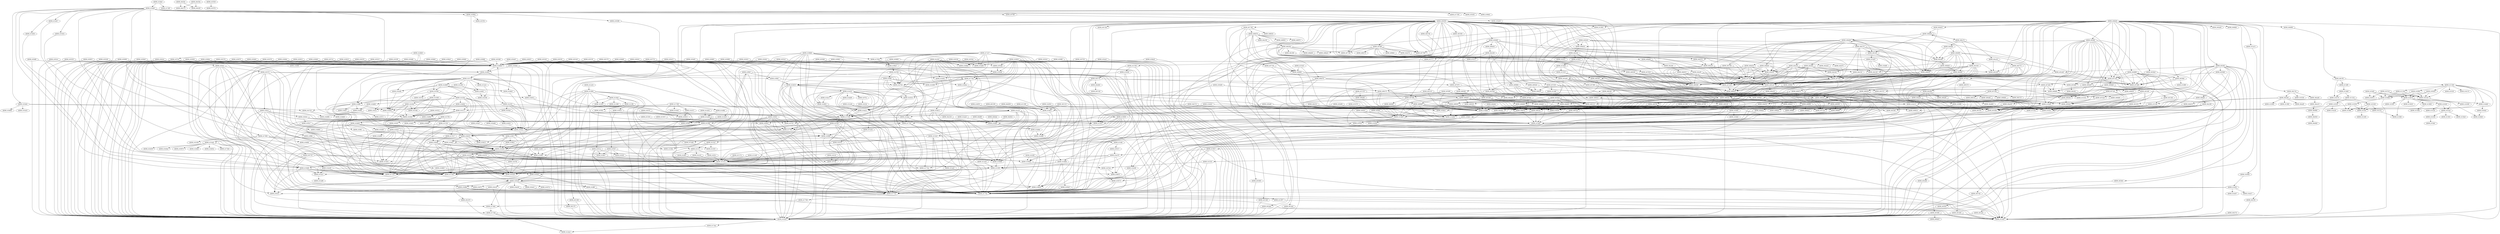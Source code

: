 DiGraph CallGraph{
ADDR_420090->ADDR_414c04
ADDR_420090->ADDR_41b869
ADDR_40ac60->ADDR_40b810
ADDR_4093e0->ADDR_401000
ADDR_4093e0->ADDR_401070
ADDR_4093e0->ADDR_409a50
ADDR_41c62f->ADDR_417939
ADDR_402a40->ADDR_414c04
ADDR_402a40->ADDR_407100
ADDR_4200e0->ADDR_414c04
ADDR_4200e0->ADDR_41b869
ADDR_41779f->ADDR_416e55
ADDR_40c350->ADDR_40e140
ADDR_40c350->ADDR_403b20
ADDR_40c350->ADDR_408410
ADDR_40c350->ADDR_408280
ADDR_40c350->ADDR_407430
ADDR_40c350->ADDR_4081a0
ADDR_40c350->ADDR_414c04
ADDR_40c350->ADDR_414bf9
ADDR_40c350->ADDR_4075b0
ADDR_40c350->ADDR_407440
ADDR_407f30->ADDR_414bf9
ADDR_407f30->ADDR_414e20
ADDR_415995->ADDR_414bf9
ADDR_41fc00->ADDR_41f7a0
ADDR_41e18f->ADDR_41b401
ADDR_41e18f->ADDR_41df42
ADDR_40e6c8->ADDR_414d66
ADDR_40e6c8->ADDR_415eba
ADDR_402940->ADDR_4071b0
ADDR_402940->ADDR_407d00
ADDR_402940->ADDR_4158f9
ADDR_417a27->ADDR_4188a7
ADDR_417a27->ADDR_41d901
ADDR_417a27->ADDR_41da31
ADDR_417a27->ADDR_415225
ADDR_417a27->ADDR_414c04
ADDR_417a27->ADDR_418650
ADDR_417a27->ADDR_41773a
ADDR_417a27->ADDR_41da80
ADDR_417a27->ADDR_4179c0
ADDR_417a27->ADDR_419496
ADDR_417a27->ADDR_41778c
ADDR_417a27->ADDR_417939
ADDR_417a27->ADDR_41d8eb
ADDR_420e3a->ADDR_414c04
ADDR_420e3a->ADDR_41b869
ADDR_410350->ADDR_415f10
ADDR_410350->ADDR_4129f0
ADDR_410350->ADDR_412f20
ADDR_41e111->ADDR_41b3b5
ADDR_41e111->ADDR_417265
ADDR_41e111->ADDR_417220
ADDR_41e111->ADDR_41b80e
ADDR_417017->ADDR_416ee8
ADDR_415353->ADDR_4177d5
ADDR_415353->ADDR_41778c
ADDR_415353->ADDR_41773a
ADDR_41f11a->ADDR_414c04
ADDR_41f11a->ADDR_41dee7
ADDR_41f11a->ADDR_41529f
ADDR_41f11a->ADDR_41fc00
ADDR_420478->ADDR_414c04
ADDR_420478->ADDR_41b869
ADDR_416da1->ADDR_41c02f
ADDR_416da1->ADDR_41b382
ADDR_416da1->ADDR_417265
ADDR_416da1->ADDR_417220
ADDR_416da1->ADDR_41b2a9
ADDR_41d73e->ADDR_41778c
ADDR_41d73e->ADDR_41773a
ADDR_40a2e0->ADDR_401000
ADDR_40a2e0->ADDR_414cc2
ADDR_40a2e0->ADDR_409b60
ADDR_40a2e0->ADDR_4154c2
ADDR_420652->ADDR_414c04
ADDR_420652->ADDR_41b869
ADDR_4078f0->ADDR_40a070
ADDR_4078f0->ADDR_408570
ADDR_4078f0->ADDR_408410
ADDR_4078f0->ADDR_407790
ADDR_4078f0->ADDR_408280
ADDR_4078f0->ADDR_407430
ADDR_4078f0->ADDR_409fe0
ADDR_4078f0->ADDR_4077b0
ADDR_4078f0->ADDR_408bc0
ADDR_4078f0->ADDR_4075b0
ADDR_417085->ADDR_41b208
ADDR_417085->ADDR_416d64
ADDR_417085->ADDR_415aed
ADDR_417085->ADDR_416da1
ADDR_417085->ADDR_4194db
ADDR_403a00->ADDR_407380
ADDR_403a00->ADDR_414c04
ADDR_403a00->ADDR_4025b0
ADDR_403a00->ADDR_407430
ADDR_403a00->ADDR_40bad0
ADDR_403a00->ADDR_414bf9
ADDR_41c6ab->ADDR_41c3fb
ADDR_41c6ab->ADDR_415e40
ADDR_41c6ab->ADDR_414c04
ADDR_41c6ab->ADDR_41c397
ADDR_41c6ab->ADDR_41c62f
ADDR_41c6ab->ADDR_41c368
ADDR_40db40->ADDR_40e060
ADDR_40db40->ADDR_40b650
ADDR_4206da->ADDR_414c04
ADDR_4206da->ADDR_41b869
ADDR_40b970->ADDR_40bad0
ADDR_40b970->ADDR_409550
ADDR_40b970->ADDR_4011a0
ADDR_40b970->ADDR_415eba
ADDR_420278->ADDR_414c04
ADDR_420278->ADDR_41b869
ADDR_40e659->ADDR_414dc2
ADDR_41f470->ADDR_420022
ADDR_414cc2->ADDR_414c66
ADDR_42117a->ADDR_415225
ADDR_420070->ADDR_414c04
ADDR_420070->ADDR_41b869
ADDR_40eb10->ADDR_415f10
ADDR_4204b0->ADDR_414c04
ADDR_4204b0->ADDR_41b869
ADDR_402f20->ADDR_414c04
ADDR_420378->ADDR_414c04
ADDR_420378->ADDR_41b869
ADDR_41694a->ADDR_419496
ADDR_41694a->ADDR_4167f4
ADDR_407fa0->ADDR_40e67b
ADDR_407fa0->ADDR_409630
ADDR_41babb->ADDR_416ece
ADDR_41fe2e->ADDR_4177b2
ADDR_41fe2e->ADDR_41f5a7
ADDR_41fe2e->ADDR_41f62d
ADDR_41b2c0->ADDR_417220
ADDR_41b2c0->ADDR_4163a0
ADDR_41b2c0->ADDR_41b382
ADDR_41b2c0->ADDR_415225
ADDR_41b2c0->ADDR_419496
ADDR_41b2c0->ADDR_41654f
ADDR_41b2c0->ADDR_41b2a9
ADDR_41b2c0->ADDR_415ac3
ADDR_41b2c0->ADDR_41778c
ADDR_41b2c0->ADDR_417265
ADDR_40bb00->ADDR_40d370
ADDR_415636->ADDR_4177d5
ADDR_415636->ADDR_41778c
ADDR_415636->ADDR_41773a
ADDR_40e65e->ADDR_414df4
ADDR_41770d->ADDR_4176e8
ADDR_41ca2e->ADDR_41c894
ADDR_410220->ADDR_414560
ADDR_410220->ADDR_415f10
ADDR_421070->ADDR_414bf9
ADDR_41e0cc->ADDR_416ece
ADDR_415a15->ADDR_41b0e8
ADDR_41d640->ADDR_415225
ADDR_41d640->ADDR_41f7cb
ADDR_41d640->ADDR_41f9f1
ADDR_40e2e0->ADDR_407440
ADDR_40a610->ADDR_414bf9
ADDR_40a610->ADDR_40e67b
ADDR_414d48->ADDR_415225
ADDR_41f4d5->ADDR_41f5a4
ADDR_41f4d5->ADDR_41f585
ADDR_41d4ea->ADDR_419496
ADDR_41b382->ADDR_415d65
ADDR_41b382->ADDR_41b2c0
ADDR_40aea0->ADDR_407440
ADDR_403b90->ADDR_4010d0
ADDR_403b90->ADDR_4025b0
ADDR_403b90->ADDR_409960
ADDR_403b90->ADDR_4093e0
ADDR_403b90->ADDR_407d00
ADDR_403b90->ADDR_409e50
ADDR_403b90->ADDR_414c04
ADDR_403b90->ADDR_40bad0
ADDR_403b90->ADDR_414bf9
ADDR_415a3b->ADDR_415a2b
ADDR_415a3b->ADDR_414bf9
ADDR_41bf8d->ADDR_41778c
ADDR_41bf8d->ADDR_41773a
ADDR_40d370->ADDR_40da20
ADDR_41b0e8->ADDR_41af26
ADDR_401280->ADDR_414c04
ADDR_415d47->ADDR_415bdb
ADDR_421184->ADDR_40e44e
ADDR_41bcc4->ADDR_414c04
ADDR_41bcc4->ADDR_416ce1
ADDR_409c80->ADDR_4159a0
ADDR_409c80->ADDR_4094a0
ADDR_41d58f->ADDR_4194db
ADDR_4159a0->ADDR_415e40
ADDR_4159a0->ADDR_41773a
ADDR_4159a0->ADDR_41778c
ADDR_4159a0->ADDR_415f10
ADDR_408af0->ADDR_401020
ADDR_408af0->ADDR_40a190
ADDR_41a245->ADDR_41d73e
ADDR_41a245->ADDR_41da80
ADDR_41a245->ADDR_4195db
ADDR_41a245->ADDR_41da31
ADDR_41a245->ADDR_415225
ADDR_41a245->ADDR_414c04
ADDR_41a245->ADDR_418650
ADDR_41a245->ADDR_41773a
ADDR_41a245->ADDR_41dc6a
ADDR_41a245->ADDR_419496
ADDR_41a245->ADDR_41778c
ADDR_41a245->ADDR_417939
ADDR_41a245->ADDR_4195a8
ADDR_41a245->ADDR_41d8eb
ADDR_4185ef->ADDR_41778c
ADDR_4185ef->ADDR_41773a
ADDR_41b3ee->ADDR_41b3b5
ADDR_41b3ee->ADDR_416ece
ADDR_420ed0->ADDR_401000
ADDR_420ed0->ADDR_41561f
ADDR_41f01c->ADDR_415225
ADDR_41b720->ADDR_41b690
ADDR_41b720->ADDR_41b6d0
ADDR_420e60->ADDR_408c70
ADDR_420e60->ADDR_41561f
ADDR_40e374->ADDR_415e40
ADDR_41fd55->ADDR_417220
ADDR_41fd55->ADDR_41773a
ADDR_41fd55->ADDR_41778c
ADDR_41fd55->ADDR_41f62d
ADDR_41fd55->ADDR_41779f
ADDR_41fd55->ADDR_417265
ADDR_41fd55->ADDR_41f696
ADDR_41fd55->ADDR_41f735
ADDR_409e30->ADDR_40a2e0
ADDR_410160->ADDR_414120
ADDR_410160->ADDR_4129f0
ADDR_410160->ADDR_412f20
ADDR_420bc8->ADDR_414c04
ADDR_420bc8->ADDR_41b869
ADDR_407100->ADDR_407d00
ADDR_407100->ADDR_4010d0
ADDR_407100->ADDR_4094b0
ADDR_407100->ADDR_409ab0
ADDR_41db15->ADDR_415e40
ADDR_41db15->ADDR_41778c
ADDR_41db15->ADDR_41773a
ADDR_41db15->ADDR_417939
ADDR_403cf0->ADDR_408110
ADDR_403cf0->ADDR_402aa0
ADDR_403cf0->ADDR_415225
ADDR_403cf0->ADDR_414c04
ADDR_403cf0->ADDR_402f20
ADDR_403cf0->ADDR_4029d0
ADDR_403cf0->ADDR_407d00
ADDR_403cf0->ADDR_402fe0
ADDR_403cf0->ADDR_402a40
ADDR_403cf0->ADDR_4027e0
ADDR_403cf0->ADDR_408030
ADDR_403cf0->ADDR_414bf9
ADDR_403cf0->ADDR_408af0
ADDR_403cf0->ADDR_415f10
ADDR_41f9fa->ADDR_41d73e
ADDR_41f9fa->ADDR_41d4ea
ADDR_41f9fa->ADDR_41d589
ADDR_41f9fa->ADDR_41cc2f
ADDR_41f9fa->ADDR_41d533
ADDR_41f9fa->ADDR_41778c
ADDR_41f9fa->ADDR_41d416
ADDR_401e60->ADDR_415e40
ADDR_401e60->ADDR_414c04
ADDR_4163a0->ADDR_41bf72
ADDR_4163a0->ADDR_41637a
ADDR_4163a0->ADDR_41bcc4
ADDR_4163a0->ADDR_41be30
ADDR_4163a0->ADDR_414c04
ADDR_4163a0->ADDR_418650
ADDR_4163a0->ADDR_41bff0
ADDR_4163a0->ADDR_4176e8
ADDR_4163a0->ADDR_41bea5
ADDR_4163a0->ADDR_41bf8d
ADDR_409960->ADDR_401000
ADDR_409960->ADDR_414c13
ADDR_409960->ADDR_409a50
ADDR_409960->ADDR_4159a0
ADDR_4204f8->ADDR_414c04
ADDR_4204f8->ADDR_41b869
ADDR_40a220->ADDR_414df4
ADDR_415b44->ADDR_41b720
ADDR_415b44->ADDR_41561f
ADDR_415b44->ADDR_41b66d
ADDR_415b44->ADDR_415b20
ADDR_414a82->ADDR_4070f0
ADDR_414a82->ADDR_415d65
ADDR_414a82->ADDR_417220
ADDR_414a82->ADDR_417200
ADDR_414a82->ADDR_416c95
ADDR_414a82->ADDR_416a50
ADDR_414a82->ADDR_41694a
ADDR_414a82->ADDR_414a59
ADDR_414a82->ADDR_416718
ADDR_414a82->ADDR_415d1b
ADDR_414a82->ADDR_416588
ADDR_414a82->ADDR_415b44
ADDR_414a82->ADDR_4166d2
ADDR_414a82->ADDR_415d31
ADDR_414a82->ADDR_415d56
ADDR_414a82->ADDR_417085
ADDR_414a82->ADDR_417265
ADDR_414a82->ADDR_415d47
ADDR_414a82->ADDR_4169f8
ADDR_41f42e->ADDR_41f347
ADDR_41f42e->ADDR_417939
ADDR_4103c0->ADDR_414a58
ADDR_4103c0->ADDR_415e40
ADDR_40bbb0->ADDR_414bf9
ADDR_40bbb0->ADDR_414e20
ADDR_40bbb0->ADDR_4011a0
ADDR_415a7c->ADDR_414c66
ADDR_41f9f1->ADDR_41f917
ADDR_41ca50->ADDR_414c04
ADDR_41ca50->ADDR_41f5a4
ADDR_41ca50->ADDR_41f585
ADDR_41ca50->ADDR_41ca50
ADDR_409c30->ADDR_414d66
ADDR_409c30->ADDR_415d83
ADDR_409c30->ADDR_415eba
ADDR_41b8d2->ADDR_416ece
ADDR_41b869->ADDR_41eb02
ADDR_410460->ADDR_415e40
ADDR_410460->ADDR_410350
ADDR_410460->ADDR_415f10
ADDR_41c2ef->ADDR_415d65
ADDR_41c2ef->ADDR_417220
ADDR_41c2ef->ADDR_41c2a2
ADDR_41c2ef->ADDR_41b382
ADDR_41c2ef->ADDR_41b2a9
ADDR_41c2ef->ADDR_416ece
ADDR_41c2ef->ADDR_417265
ADDR_41cb59->ADDR_41f585
ADDR_4205a1->ADDR_414c04
ADDR_4205a1->ADDR_41b869
ADDR_420320->ADDR_414c04
ADDR_420320->ADDR_41b869
ADDR_41f347->ADDR_415e40
ADDR_41f347->ADDR_414c04
ADDR_41f347->ADDR_41dee7
ADDR_41f347->ADDR_41529f
ADDR_41f347->ADDR_41fc00
ADDR_420249->ADDR_414c04
ADDR_420249->ADDR_41b869
ADDR_40b200->ADDR_408590
ADDR_40b200->ADDR_40b560
ADDR_40b200->ADDR_407790
ADDR_40b200->ADDR_40b470
ADDR_40b200->ADDR_407850
ADDR_40b200->ADDR_415eba
ADDR_40b200->ADDR_4077b0
ADDR_40b200->ADDR_40c180
ADDR_40b200->ADDR_408bc0
ADDR_40b200->ADDR_40bb00
ADDR_41eae5->ADDR_414df4
ADDR_41b102->ADDR_415225
ADDR_41b102->ADDR_41b382
ADDR_41b102->ADDR_417265
ADDR_41b102->ADDR_417220
ADDR_41b102->ADDR_41b2a9
ADDR_407290->ADDR_408110
ADDR_407290->ADDR_40e67b
ADDR_407290->ADDR_40b940
ADDR_407290->ADDR_414d66
ADDR_407290->ADDR_415d83
ADDR_407290->ADDR_415eba
ADDR_415d83->ADDR_414df4
ADDR_415d83->ADDR_41529f
ADDR_415d83->ADDR_41887f
ADDR_415d83->ADDR_41561f
ADDR_415d83->ADDR_414cde
ADDR_415d83->ADDR_415eba
ADDR_4077d0->ADDR_414bf9
ADDR_4077d0->ADDR_408860
ADDR_4077d0->ADDR_408470
ADDR_4077d0->ADDR_408620
ADDR_4077d0->ADDR_407730
ADDR_407440->ADDR_409fb0
ADDR_407440->ADDR_408350
ADDR_407440->ADDR_408300
ADDR_407440->ADDR_408280
ADDR_407440->ADDR_40b970
ADDR_407440->ADDR_414bf9
ADDR_420938->ADDR_414c04
ADDR_420938->ADDR_41b869
ADDR_401000->ADDR_415eba
ADDR_414c13->ADDR_41778c
ADDR_414c13->ADDR_41773a
ADDR_414c13->ADDR_414e20
ADDR_4034f0->ADDR_408110
ADDR_4034f0->ADDR_414c04
ADDR_4034f0->ADDR_408030
ADDR_4034f0->ADDR_414bf9
ADDR_4034f0->ADDR_40a8c0
ADDR_4034f0->ADDR_407290
ADDR_415ae4->ADDR_41b2a9
ADDR_41b815->ADDR_420022
ADDR_415d1b->ADDR_415bdb
ADDR_420b9a->ADDR_414c04
ADDR_420b9a->ADDR_41b869
ADDR_420814->ADDR_414c04
ADDR_420814->ADDR_41b869
ADDR_4195a8->ADDR_4177d5
ADDR_41ae79->ADDR_415225
ADDR_41ae79->ADDR_41887f
ADDR_41ae79->ADDR_41778c
ADDR_41ae79->ADDR_41774a
ADDR_41ae79->ADDR_41529f
ADDR_41d70f->ADDR_41b2a9
ADDR_41da31->ADDR_417939
ADDR_407bc0->ADDR_401000
ADDR_407bc0->ADDR_40b030
ADDR_407bc0->ADDR_407d00
ADDR_407bc0->ADDR_409370
ADDR_407bc0->ADDR_408c00
ADDR_407bc0->ADDR_40a360
ADDR_411e20->ADDR_41529f
ADDR_4188d6->ADDR_4188a7
ADDR_4188d6->ADDR_41d901
ADDR_4188d6->ADDR_41da31
ADDR_4188d6->ADDR_415225
ADDR_4188d6->ADDR_414c04
ADDR_4188d6->ADDR_418650
ADDR_4188d6->ADDR_41773a
ADDR_4188d6->ADDR_41da80
ADDR_4188d6->ADDR_4179c0
ADDR_4188d6->ADDR_419496
ADDR_4188d6->ADDR_41778c
ADDR_4188d6->ADDR_417939
ADDR_4188d6->ADDR_41d8eb
ADDR_415bdb->ADDR_417220
ADDR_415bdb->ADDR_41b382
ADDR_415bdb->ADDR_41b2a9
ADDR_415bdb->ADDR_415ac3
ADDR_415bdb->ADDR_416ce1
ADDR_415bdb->ADDR_417265
ADDR_41d901->ADDR_41778c
ADDR_41d901->ADDR_417939
ADDR_41d901->ADDR_41da31
ADDR_4200b0->ADDR_414c04
ADDR_4200b0->ADDR_41b869
ADDR_40a8c0->ADDR_409c30
ADDR_40a8c0->ADDR_414bf9
ADDR_40a8c0->ADDR_40e67b
ADDR_40a8c0->ADDR_40c260
ADDR_40a8c0->ADDR_414e20
ADDR_404b40->ADDR_403a00
ADDR_404b40->ADDR_408280
ADDR_404b40->ADDR_4028a0
ADDR_404b40->ADDR_407100
ADDR_404b40->ADDR_40abc0
ADDR_404b40->ADDR_403cf0
ADDR_404b40->ADDR_4077b0
ADDR_404b40->ADDR_408c00
ADDR_404b40->ADDR_407cb0
ADDR_404b40->ADDR_40e750
ADDR_404b40->ADDR_4075b0
ADDR_404b40->ADDR_402c80
ADDR_404b40->ADDR_40e890
ADDR_404b40->ADDR_415a15
ADDR_404b40->ADDR_402e80
ADDR_404b40->ADDR_415f10
ADDR_404b40->ADDR_403f40
ADDR_404b40->ADDR_415995
ADDR_404b40->ADDR_408030
ADDR_404b40->ADDR_402940
ADDR_404b40->ADDR_403b20
ADDR_404b40->ADDR_408110
ADDR_404b40->ADDR_407790
ADDR_404b40->ADDR_407bc0
ADDR_404b40->ADDR_4080c0
ADDR_404b40->ADDR_414bf9
ADDR_404b40->ADDR_4047f0
ADDR_404b40->ADDR_40b560
ADDR_404b40->ADDR_414c04
ADDR_404b40->ADDR_407430
ADDR_404b40->ADDR_415e40
ADDR_404b40->ADDR_407d00
ADDR_404b40->ADDR_404ab0
ADDR_404b40->ADDR_404880
ADDR_404b40->ADDR_40e8b0
ADDR_409d00->ADDR_4094a0
ADDR_407430->ADDR_408410
ADDR_41fc16->ADDR_41f7a0
ADDR_408140->ADDR_4097a0
ADDR_408140->ADDR_40e67b
ADDR_404880->ADDR_408110
ADDR_404880->ADDR_415e40
ADDR_404880->ADDR_414c04
ADDR_404880->ADDR_407100
ADDR_404880->ADDR_407d00
ADDR_404880->ADDR_407de0
ADDR_404880->ADDR_414bf9
ADDR_404880->ADDR_415f10
ADDR_404880->ADDR_40a8c0
ADDR_40b030->ADDR_414d66
ADDR_40b030->ADDR_415d83
ADDR_40b030->ADDR_408c00
ADDR_40b030->ADDR_414bf9
ADDR_40b030->ADDR_4011a0
ADDR_40b030->ADDR_415eba
ADDR_4207c4->ADDR_414c04
ADDR_4207c4->ADDR_41b869
ADDR_4141e0->ADDR_4130a0
ADDR_4141e0->ADDR_414180
ADDR_4141e0->ADDR_412fc0
ADDR_416ee8->ADDR_417220
ADDR_416ee8->ADDR_415225
ADDR_416ee8->ADDR_41c0be
ADDR_416ee8->ADDR_41b382
ADDR_416ee8->ADDR_41b2a9
ADDR_416ee8->ADDR_417265
ADDR_416ee8->ADDR_41c157
ADDR_41dc6a->ADDR_41db15
ADDR_408350->ADDR_414bf9
ADDR_415a2b->ADDR_41b102
ADDR_420910->ADDR_414c04
ADDR_420910->ADDR_41b869
ADDR_41773a->ADDR_41770d
ADDR_4202c5->ADDR_414c04
ADDR_4202c5->ADDR_41b869
ADDR_408c00->ADDR_4159a0
ADDR_408c00->ADDR_4094a0
ADDR_40ea10->ADDR_40e980
ADDR_4014e0->ADDR_414c04
ADDR_4169f8->ADDR_419496
ADDR_4169f8->ADDR_415f10
ADDR_41cb8b->ADDR_41ca50
ADDR_402e80->ADDR_414c04
ADDR_40c1e0->ADDR_414d66
ADDR_40c1e0->ADDR_415eba
ADDR_40c1e0->ADDR_415e03
ADDR_41d6a1->ADDR_41b382
ADDR_4209d0->ADDR_414c04
ADDR_4209d0->ADDR_41b869
ADDR_420968->ADDR_414c04
ADDR_420968->ADDR_41b869
ADDR_408c70->ADDR_415f10
ADDR_408c70->ADDR_40e67b
ADDR_408c70->ADDR_409550
ADDR_408c70->ADDR_409630
ADDR_40a100->ADDR_40b200
ADDR_408030->ADDR_414d66
ADDR_408030->ADDR_40e67b
ADDR_408030->ADDR_415d83
ADDR_408030->ADDR_415eba
ADDR_41d416->ADDR_417220
ADDR_41d416->ADDR_41773a
ADDR_41d416->ADDR_41778c
ADDR_41d416->ADDR_41779f
ADDR_41d416->ADDR_41f735
ADDR_41d416->ADDR_417265
ADDR_41d416->ADDR_41f696
ADDR_41d416->ADDR_41cd19
ADDR_414df4->ADDR_414d8d
ADDR_414120->ADDR_412f40
ADDR_407ea0->ADDR_4159a0
ADDR_407ea0->ADDR_4094a0
ADDR_4021c0->ADDR_415e40
ADDR_4021c0->ADDR_4080c0
ADDR_4021c0->ADDR_414bf9
ADDR_40d490->ADDR_403b20
ADDR_40d490->ADDR_40b650
ADDR_40d490->ADDR_408280
ADDR_40d490->ADDR_40e060
ADDR_40d490->ADDR_407430
ADDR_40d490->ADDR_4081a0
ADDR_40d490->ADDR_414bf9
ADDR_40d490->ADDR_4075b0
ADDR_40d490->ADDR_40cad0
ADDR_41778c->ADDR_416e55
ADDR_41f301->ADDR_41f11a
ADDR_41f301->ADDR_417939
ADDR_41c2a2->ADDR_41c0be
ADDR_41c2a2->ADDR_41c02f
ADDR_41c2a2->ADDR_41c157
ADDR_4071b0->ADDR_401000
ADDR_4071b0->ADDR_408c00
ADDR_4071b0->ADDR_4159a0
ADDR_4071b0->ADDR_4094a0
ADDR_41f917->ADDR_417220
ADDR_41f917->ADDR_41f8cf
ADDR_41f917->ADDR_41b382
ADDR_41f917->ADDR_41d6a1
ADDR_41f917->ADDR_41b2a9
ADDR_41f917->ADDR_417265
ADDR_41f917->ADDR_41d70f
ADDR_40bad0->ADDR_414bf9
ADDR_409210->ADDR_401000
ADDR_4028a0->ADDR_414c04
ADDR_4028a0->ADDR_407d00
ADDR_4028a0->ADDR_407100
ADDR_40c8d0->ADDR_40d490
ADDR_40c8d0->ADDR_40b650
ADDR_40c8d0->ADDR_40cad0
ADDR_40e736->ADDR_415d83
ADDR_40cad0->ADDR_40db40
ADDR_40cad0->ADDR_40b650
ADDR_4205d8->ADDR_414c04
ADDR_4205d8->ADDR_41b869
ADDR_40a9e0->ADDR_402140
ADDR_420ad2->ADDR_414c04
ADDR_420ad2->ADDR_41b869
ADDR_4016f0->ADDR_415e40
ADDR_4016f0->ADDR_409dc0
ADDR_4016f0->ADDR_414c04
ADDR_411bb0->ADDR_410270
ADDR_411bb0->ADDR_411310
ADDR_414d08->ADDR_418650
ADDR_414d08->ADDR_4185ef
ADDR_414d08->ADDR_41529f
ADDR_41b252->ADDR_415225
ADDR_41e205->ADDR_41b3ee
ADDR_41e205->ADDR_414c04
ADDR_41e205->ADDR_41bbc0
ADDR_41e205->ADDR_41b401
ADDR_41e205->ADDR_41b869
ADDR_41e205->ADDR_416ece
ADDR_41e205->ADDR_415eba
ADDR_410af0->ADDR_410460
ADDR_410af0->ADDR_414670
ADDR_410af0->ADDR_410220
ADDR_410af0->ADDR_414870
ADDR_420625->ADDR_414c04
ADDR_420625->ADDR_41b869
ADDR_40b470->ADDR_4086d0
ADDR_40b470->ADDR_414d66
ADDR_40b470->ADDR_4081a0
ADDR_40b470->ADDR_415d83
ADDR_40b470->ADDR_4011a0
ADDR_40b470->ADDR_415eba
ADDR_4111b0->ADDR_410460
ADDR_4111b0->ADDR_414670
ADDR_4111b0->ADDR_410220
ADDR_402b50->ADDR_409e30
ADDR_402b50->ADDR_408110
ADDR_402b50->ADDR_407100
ADDR_402b50->ADDR_407d00
ADDR_402b50->ADDR_408140
ADDR_402b50->ADDR_407de0
ADDR_402b50->ADDR_414bf9
ADDR_408f90->ADDR_414bf9
ADDR_408f90->ADDR_409850
ADDR_408f90->ADDR_4098a0
ADDR_408f90->ADDR_4098f0
ADDR_408f90->ADDR_40e6c8
ADDR_408f90->ADDR_409910
ADDR_4201d5->ADDR_414c04
ADDR_4201d5->ADDR_41b869
ADDR_415d56->ADDR_415bdb
ADDR_415794->ADDR_417017
ADDR_415794->ADDR_416e55
ADDR_40a070->ADDR_40af70
ADDR_40e6f8->ADDR_414df4
ADDR_40e980->ADDR_40e950
ADDR_402110->ADDR_414dc2
ADDR_402110->ADDR_414bf9
ADDR_420fa0->ADDR_414d66
ADDR_420fa0->ADDR_41561f
ADDR_420fa0->ADDR_415d83
ADDR_420fa0->ADDR_415eba
ADDR_421199->ADDR_414dc2
ADDR_4179c0->ADDR_4188a7
ADDR_41eb02->ADDR_416ece
ADDR_41eb02->ADDR_41e770
ADDR_41eb02->ADDR_41dff0
ADDR_41df1b->ADDR_414dc2
ADDR_41df1b->ADDR_414bf9
ADDR_408410->ADDR_414bf9
ADDR_420528->ADDR_414c04
ADDR_420528->ADDR_41b869
ADDR_4201a9->ADDR_414c04
ADDR_4201a9->ADDR_41b869
ADDR_412f20->ADDR_412c60
ADDR_40e552->ADDR_414bf9
ADDR_420130->ADDR_414c04
ADDR_420130->ADDR_41b869
ADDR_40acf0->ADDR_408280
ADDR_40acf0->ADDR_407430
ADDR_40acf0->ADDR_4081a0
ADDR_40acf0->ADDR_414bf9
ADDR_40acf0->ADDR_4075b0
ADDR_40acf0->ADDR_407440
ADDR_420b68->ADDR_414c04
ADDR_420b68->ADDR_41b869
ADDR_420e15->ADDR_414c04
ADDR_420e15->ADDR_41b869
ADDR_402aa0->ADDR_415e40
ADDR_402aa0->ADDR_414c04
ADDR_408a90->ADDR_401000
ADDR_41f8cf->ADDR_41d73e
ADDR_41f8cf->ADDR_41fd55
ADDR_41f8cf->ADDR_41f867
ADDR_41f8cf->ADDR_41f917
ADDR_41efb3->ADDR_415225
ADDR_40b6e0->ADDR_40c1e0
ADDR_40b6e0->ADDR_40c350
ADDR_40b6e0->ADDR_40bc70
ADDR_40b6e0->ADDR_40b6e0
ADDR_40b6e0->ADDR_40bd40
ADDR_40ca20->ADDR_40d770
ADDR_40ca20->ADDR_40e1d0
ADDR_4201f8->ADDR_414c04
ADDR_4201f8->ADDR_41b869
ADDR_408300->ADDR_408ef0
ADDR_408300->ADDR_40e67b
ADDR_4029d0->ADDR_414c04
ADDR_4029d0->ADDR_407100
ADDR_411310->ADDR_410160
ADDR_411310->ADDR_4103c0
ADDR_41df10->ADDR_414dc2
ADDR_402fe0->ADDR_414c04
ADDR_4081a0->ADDR_408ef0
ADDR_4081a0->ADDR_408410
ADDR_4081a0->ADDR_40e67b
ADDR_4081a0->ADDR_40ba20
ADDR_4081a0->ADDR_415eba
ADDR_401d70->ADDR_414c04
ADDR_40c180->ADDR_40da20
ADDR_409d30->ADDR_401000
ADDR_408390->ADDR_408de0
ADDR_408390->ADDR_40e67b
ADDR_414670->ADDR_4141e0
ADDR_414670->ADDR_413b50
ADDR_414670->ADDR_413900
ADDR_414670->ADDR_412f40
ADDR_414670->ADDR_4144b0
ADDR_414670->ADDR_413f30
ADDR_414670->ADDR_414040
ADDR_414670->ADDR_4143e0
ADDR_419496->ADDR_41529f
ADDR_40b810->ADDR_408280
ADDR_40b810->ADDR_414bf9
ADDR_40b810->ADDR_407430
ADDR_40b810->ADDR_4075b0
ADDR_40b810->ADDR_4081a0
ADDR_41cb26->ADDR_41ca50
ADDR_409e90->ADDR_40ac60
ADDR_409e90->ADDR_40acf0
ADDR_41561f->ADDR_4155e3
ADDR_420ddb->ADDR_414c04
ADDR_420ddb->ADDR_41b869
ADDR_40b180->ADDR_414bf9
ADDR_40b180->ADDR_414e20
ADDR_401c70->ADDR_414c04
ADDR_409550->ADDR_40e6c8
ADDR_409550->ADDR_409bc0
ADDR_409550->ADDR_415f10
ADDR_409550->ADDR_40e67b
ADDR_409550->ADDR_409630
ADDR_402290->ADDR_408d40
ADDR_402290->ADDR_408110
ADDR_402290->ADDR_415e40
ADDR_402290->ADDR_40e67b
ADDR_402290->ADDR_414bf9
ADDR_402290->ADDR_415f10
ADDR_402290->ADDR_40a8c0
ADDR_415adb->ADDR_41b382
ADDR_4208e8->ADDR_414c04
ADDR_4208e8->ADDR_41b869
ADDR_41b89f->ADDR_414c04
ADDR_41b89f->ADDR_41eb02
ADDR_409630->ADDR_409c30
ADDR_409630->ADDR_414d66
ADDR_409630->ADDR_415d83
ADDR_409630->ADDR_414bf9
ADDR_409630->ADDR_415f10
ADDR_409630->ADDR_415eba
ADDR_40e67b->ADDR_414d66
ADDR_40e67b->ADDR_415eba
ADDR_42102f->ADDR_41561f
ADDR_40bd40->ADDR_403b20
ADDR_40bd40->ADDR_40b650
ADDR_40bd40->ADDR_40dbe0
ADDR_40bd40->ADDR_40d170
ADDR_40bd40->ADDR_40c1e0
ADDR_40bd40->ADDR_40cb60
ADDR_40bd40->ADDR_40de20
ADDR_40bd40->ADDR_405700
ADDR_40bd40->ADDR_40da20
ADDR_40bd40->ADDR_4081a0
ADDR_40bd40->ADDR_40ce50
ADDR_40bd40->ADDR_40bd40
ADDR_40bd40->ADDR_40cad0
ADDR_414c66->ADDR_41778c
ADDR_414c66->ADDR_41773a
ADDR_41e24e->ADDR_41e111
ADDR_41e24e->ADDR_417220
ADDR_41e24e->ADDR_41bae7
ADDR_41e24e->ADDR_41bb0e
ADDR_41e24e->ADDR_41bb60
ADDR_41e24e->ADDR_41babb
ADDR_41e24e->ADDR_41dff0
ADDR_41e24e->ADDR_41e0cc
ADDR_41e24e->ADDR_416ece
ADDR_41e24e->ADDR_417265
ADDR_407730->ADDR_408860
ADDR_407730->ADDR_414bf9
ADDR_414180->ADDR_413fa0
ADDR_41c58b->ADDR_415d65
ADDR_41c58b->ADDR_417220
ADDR_41c58b->ADDR_415225
ADDR_41c58b->ADDR_41b382
ADDR_41c58b->ADDR_41b2a9
ADDR_41c58b->ADDR_416ece
ADDR_41c58b->ADDR_417265
ADDR_40e1d0->ADDR_407440
ADDR_415859->ADDR_4177b2
ADDR_415859->ADDR_4194db
ADDR_415859->ADDR_415225
ADDR_415859->ADDR_41773a
ADDR_415859->ADDR_416d13
ADDR_415859->ADDR_41778c
ADDR_415859->ADDR_416ece
ADDR_415859->ADDR_416da1
ADDR_4206a5->ADDR_414c04
ADDR_4206a5->ADDR_41b869
ADDR_415225->ADDR_41778c
ADDR_415225->ADDR_41774a
ADDR_4070f0->ADDR_405830
ADDR_420170->ADDR_414c04
ADDR_420170->ADDR_41b869
ADDR_415927->ADDR_415e40
ADDR_415927->ADDR_41ae79
ADDR_415927->ADDR_41778c
ADDR_415927->ADDR_419575
ADDR_408280->ADDR_414bf9
ADDR_408280->ADDR_40b180
ADDR_405830->ADDR_409e30
ADDR_405830->ADDR_403a00
ADDR_405830->ADDR_408410
ADDR_405830->ADDR_415d83
ADDR_405830->ADDR_408280
ADDR_405830->ADDR_4077b0
ADDR_405830->ADDR_407100
ADDR_405830->ADDR_409e90
ADDR_405830->ADDR_401600
ADDR_405830->ADDR_401e60
ADDR_405830->ADDR_401280
ADDR_405830->ADDR_4014e0
ADDR_405830->ADDR_40b180
ADDR_405830->ADDR_4075b0
ADDR_405830->ADDR_407440
ADDR_405830->ADDR_408110
ADDR_405830->ADDR_409550
ADDR_405830->ADDR_415e40
ADDR_405830->ADDR_40e736
ADDR_405830->ADDR_4077d0
ADDR_405830->ADDR_4016f0
ADDR_405830->ADDR_415859
ADDR_405830->ADDR_402290
ADDR_405830->ADDR_401c70
ADDR_405830->ADDR_415995
ADDR_405830->ADDR_408030
ADDR_405830->ADDR_403770
ADDR_405830->ADDR_415f10
ADDR_405830->ADDR_407670
ADDR_405830->ADDR_403b20
ADDR_405830->ADDR_4057b0
ADDR_405830->ADDR_407790
ADDR_405830->ADDR_4013d0
ADDR_405830->ADDR_408c70
ADDR_405830->ADDR_407850
ADDR_405830->ADDR_40e67b
ADDR_405830->ADDR_407d20
ADDR_405830->ADDR_402de0
ADDR_405830->ADDR_402a40
ADDR_405830->ADDR_408860
ADDR_405830->ADDR_414bf9
ADDR_405830->ADDR_401d70
ADDR_405830->ADDR_402500
ADDR_405830->ADDR_408de0
ADDR_405830->ADDR_414c04
ADDR_405830->ADDR_407430
ADDR_405830->ADDR_40bad0
ADDR_405830->ADDR_407d00
ADDR_405830->ADDR_403b90
ADDR_405830->ADDR_4078f0
ADDR_405830->ADDR_4011a0
ADDR_405830->ADDR_407290
ADDR_4075b0->ADDR_407430
ADDR_4075b0->ADDR_408410
ADDR_4075b0->ADDR_4081a0
ADDR_415d65->ADDR_415d31
ADDR_415d65->ADDR_41654f
ADDR_415d65->ADDR_4163a0
ADDR_420b3e->ADDR_414c04
ADDR_420b3e->ADDR_41b869
ADDR_41f867->ADDR_41d73e
ADDR_41f867->ADDR_41d416
ADDR_42077d->ADDR_414c04
ADDR_42077d->ADDR_41b869
ADDR_41e669->ADDR_41e5fb
ADDR_41e669->ADDR_41ba48
ADDR_41e669->ADDR_41b8d2
ADDR_41e669->ADDR_416ece
ADDR_41e669->ADDR_416ce1
ADDR_41e669->ADDR_41b401
ADDR_40e950->ADDR_40e8d0
ADDR_4097a0->ADDR_414d66
ADDR_4097a0->ADDR_415d83
ADDR_4097a0->ADDR_415eba
ADDR_420a81->ADDR_414c04
ADDR_420a81->ADDR_41b869
ADDR_419575->ADDR_41778c
ADDR_419575->ADDR_41773a
ADDR_4177b2->ADDR_41778c
ADDR_4177b2->ADDR_41774a
ADDR_4177b2->ADDR_41779f
ADDR_409bc0->ADDR_40e6c8
ADDR_409bc0->ADDR_414e20
ADDR_4011b0->ADDR_401000
ADDR_4011b0->ADDR_4151ad
ADDR_40b560->ADDR_4086d0
ADDR_40b560->ADDR_414d66
ADDR_40b560->ADDR_4081a0
ADDR_40b560->ADDR_415d83
ADDR_40b560->ADDR_4011a0
ADDR_40b560->ADDR_415eba
ADDR_413900->ADDR_413380
ADDR_402de0->ADDR_414c04
ADDR_4047f0->ADDR_415e40
ADDR_40ead0->ADDR_40ea10
ADDR_420685->ADDR_414c04
ADDR_420685->ADDR_41b869
ADDR_40e6ab->ADDR_414df4
ADDR_408de0->ADDR_40bbb0
ADDR_408de0->ADDR_408350
ADDR_408de0->ADDR_408ef0
ADDR_408de0->ADDR_40e67b
ADDR_408de0->ADDR_414bf9
ADDR_408de0->ADDR_415eba
ADDR_414a59->ADDR_41654f
ADDR_414a59->ADDR_4163a0
ADDR_414a59->ADDR_415ac3
ADDR_40cb60->ADDR_403b20
ADDR_40cb60->ADDR_408280
ADDR_40cb60->ADDR_407430
ADDR_40cb60->ADDR_40e250
ADDR_40cb60->ADDR_40e1d0
ADDR_40cb60->ADDR_4081a0
ADDR_40cb60->ADDR_414bf9
ADDR_40cb60->ADDR_4075b0
ADDR_40cb60->ADDR_407440
ADDR_41b9a9->ADDR_414c04
ADDR_41b9a9->ADDR_41b8d2
ADDR_41b9a9->ADDR_41b815
ADDR_41b9a9->ADDR_41eb02
ADDR_410630->ADDR_410460
ADDR_410630->ADDR_414670
ADDR_410630->ADDR_410220
ADDR_41f62d->ADDR_41778c
ADDR_41f62d->ADDR_41773a
ADDR_41f62d->ADDR_41779f
ADDR_41ec3c->ADDR_415225
ADDR_420998->ADDR_414c04
ADDR_420998->ADDR_41b869
ADDR_41d764->ADDR_41d73e
ADDR_41d764->ADDR_414c04
ADDR_41d764->ADDR_41f9fa
ADDR_41d764->ADDR_41dc6a
ADDR_41d764->ADDR_4177d5
ADDR_4157f4->ADDR_416ee8
ADDR_4157f4->ADDR_416d47
ADDR_4157f4->ADDR_416d13
ADDR_4157f4->ADDR_416d0d
ADDR_4157f4->ADDR_416cf3
ADDR_4157f4->ADDR_4157b3
ADDR_40e140->ADDR_407440
ADDR_409b60->ADDR_407ea0
ADDR_409b60->ADDR_409d90
ADDR_415aed->ADDR_4175b0
ADDR_415aed->ADDR_41b439
ADDR_415aed->ADDR_41b44a
ADDR_415aed->ADDR_418870
ADDR_415aed->ADDR_416ce1
ADDR_415aed->ADDR_41b64f
ADDR_415aed->ADDR_41b65e
ADDR_41f490->ADDR_41f4d4
ADDR_41f490->ADDR_414c04
ADDR_41f490->ADDR_41f4d5
ADDR_401600->ADDR_414c04
ADDR_409d90->ADDR_4094a0
ADDR_40d770->ADDR_408280
ADDR_40d770->ADDR_40e1d0
ADDR_40d770->ADDR_4081a0
ADDR_40d770->ADDR_414bf9
ADDR_40d770->ADDR_4075b0
ADDR_40d770->ADDR_407440
ADDR_411340->ADDR_4129f0
ADDR_411340->ADDR_410630
ADDR_411340->ADDR_415e40
ADDR_411340->ADDR_412f20
ADDR_411340->ADDR_410f00
ADDR_411340->ADDR_4111b0
ADDR_411340->ADDR_4101f0
ADDR_411340->ADDR_410220
ADDR_411340->ADDR_4144b0
ADDR_411340->ADDR_414570
ADDR_40e5fe->ADDR_40e574
ADDR_40e5fe->ADDR_40e50f
ADDR_408ef0->ADDR_414d66
ADDR_408ef0->ADDR_415d83
ADDR_408ef0->ADDR_415eba
ADDR_40d170->ADDR_40e140
ADDR_40d170->ADDR_40b650
ADDR_40d170->ADDR_40c1e0
ADDR_40d170->ADDR_40e250
ADDR_40d170->ADDR_40e1d0
ADDR_40d170->ADDR_40d370
ADDR_40d170->ADDR_40e2e0
ADDR_40d170->ADDR_40cad0
ADDR_41b401->ADDR_41b3b5
ADDR_41b401->ADDR_417220
ADDR_41bea5->ADDR_41778c
ADDR_41bea5->ADDR_41773a
ADDR_40a4c0->ADDR_401000
ADDR_40a4c0->ADDR_40a610
ADDR_40a4c0->ADDR_414bf9
ADDR_40a4c0->ADDR_40a860
ADDR_4210c0->ADDR_408860
ADDR_4210c0->ADDR_414bf9
ADDR_403b20->ADDR_408280
ADDR_403b20->ADDR_407430
ADDR_403b20->ADDR_408410
ADDR_403b20->ADDR_4075b0
ADDR_41c3fb->ADDR_415e40
ADDR_41c3fb->ADDR_414c04
ADDR_41c3fb->ADDR_41f301
ADDR_41c3fb->ADDR_41f42e
ADDR_42042c->ADDR_414c04
ADDR_42042c->ADDR_41b869
ADDR_415a5c->ADDR_41b180
ADDR_414d8d->ADDR_414d08
ADDR_414d8d->ADDR_414d48
ADDR_421057->ADDR_41561f
ADDR_41dee7->ADDR_415225
ADDR_41d660->ADDR_41b382
ADDR_4089b0->ADDR_408f90
ADDR_4089b0->ADDR_4097f0
ADDR_408860->ADDR_408280
ADDR_408860->ADDR_414bf9
ADDR_408860->ADDR_4075b0
ADDR_41cb72->ADDR_420022
ADDR_414bf9->ADDR_415225
ADDR_40e7f0->ADDR_410270
ADDR_40e7f0->ADDR_411340
ADDR_40e7f0->ADDR_411df0
ADDR_409fb0->ADDR_409550
ADDR_40ec00->ADDR_4129f0
ADDR_40ec00->ADDR_40eb10
ADDR_40ec00->ADDR_412f20
ADDR_40ec00->ADDR_40eaf0
ADDR_40ec00->ADDR_412600
ADDR_40ec00->ADDR_411f60
ADDR_40ec00->ADDR_415f10
ADDR_40ba20->ADDR_40bad0
ADDR_40ba20->ADDR_409550
ADDR_40ba20->ADDR_4011a0
ADDR_40ba20->ADDR_415eba
ADDR_419527->ADDR_41ae79
ADDR_420e90->ADDR_401000
ADDR_420e90->ADDR_41561f
ADDR_416588->ADDR_416e55
ADDR_4175bf->ADDR_415e40
ADDR_4175bf->ADDR_414c04
ADDR_4175bf->ADDR_41cba2
ADDR_402c80->ADDR_401000
ADDR_402c80->ADDR_407ea0
ADDR_402c80->ADDR_415333
ADDR_402c80->ADDR_415d83
ADDR_402c80->ADDR_414bf9
ADDR_402c80->ADDR_415f10
ADDR_402100->ADDR_414dc2
ADDR_416a50->ADDR_4194db
ADDR_415e03->ADDR_414c04
ADDR_415e03->ADDR_41bbf6
ADDR_415e03->ADDR_41bbc0
ADDR_415e03->ADDR_415d83
ADDR_415e03->ADDR_41b869
ADDR_40da20->ADDR_403b20
ADDR_40da20->ADDR_408410
ADDR_40da20->ADDR_408280
ADDR_40da20->ADDR_407430
ADDR_40da20->ADDR_4081a0
ADDR_40da20->ADDR_414c04
ADDR_40da20->ADDR_4075b0
ADDR_40da20->ADDR_407440
ADDR_415ac3->ADDR_415a98
ADDR_415449->ADDR_415353
ADDR_415449->ADDR_41778c
ADDR_415449->ADDR_41773a
ADDR_41e569->ADDR_417220
ADDR_41e569->ADDR_41e3ea
ADDR_41e569->ADDR_41e166
ADDR_41e569->ADDR_41b3b5
ADDR_41e569->ADDR_417265
ADDR_41e569->ADDR_41b80e
ADDR_420c8c->ADDR_414c04
ADDR_420c8c->ADDR_41b869
ADDR_4080c0->ADDR_408d40
ADDR_4080c0->ADDR_40e67b
ADDR_41da17->ADDR_41d901
ADDR_4174aa->ADDR_41cba2
ADDR_4094b0->ADDR_401000
ADDR_4094b0->ADDR_401070
ADDR_4094b0->ADDR_409b60
ADDR_4094b0->ADDR_4011b0
ADDR_41ff8e->ADDR_415225
ADDR_4144b0->ADDR_4140a0
ADDR_411df0->ADDR_411bb0
ADDR_41f5a7->ADDR_41778c
ADDR_41f5a7->ADDR_41779f
ADDR_408a80->ADDR_414bf9
ADDR_41f696->ADDR_41b382
ADDR_41f696->ADDR_417265
ADDR_41f696->ADDR_417220
ADDR_41f696->ADDR_41b2a9
ADDR_415d31->ADDR_415bdb
ADDR_40e250->ADDR_407440
ADDR_41d6d3->ADDR_41b2a9
ADDR_41fc74->ADDR_41d73e
ADDR_41fc74->ADDR_415225
ADDR_41fc74->ADDR_41773a
ADDR_41fc74->ADDR_41feca
ADDR_41fc74->ADDR_41778c
ADDR_41fc74->ADDR_41f867
ADDR_41fc74->ADDR_41ff8e
ADDR_4187ee->ADDR_41887f
ADDR_4187ee->ADDR_41778c
ADDR_4097f0->ADDR_414bf9
ADDR_4097f0->ADDR_4097f0
ADDR_416e55->ADDR_415225
ADDR_416e55->ADDR_416d13
ADDR_416e55->ADDR_416da1
ADDR_416e55->ADDR_4194db
ADDR_40bc70->ADDR_40c350
ADDR_40bc70->ADDR_40ca20
ADDR_40bc70->ADDR_40c8d0
ADDR_41fce1->ADDR_417220
ADDR_41fce1->ADDR_41fc74
ADDR_41fce1->ADDR_41773a
ADDR_41fce1->ADDR_41d6d3
ADDR_41fce1->ADDR_41778c
ADDR_41fce1->ADDR_41d660
ADDR_41fce1->ADDR_417265
ADDR_41cbaa->ADDR_4177b2
ADDR_41cbaa->ADDR_41778c
ADDR_41cbaa->ADDR_41f62d
ADDR_41df07->ADDR_415d65
ADDR_4202a5->ADDR_414c04
ADDR_4202a5->ADDR_41b869
ADDR_403f40->ADDR_401000
ADDR_403f40->ADDR_402940
ADDR_403f40->ADDR_408110
ADDR_403f40->ADDR_415e40
ADDR_403f40->ADDR_409b60
ADDR_403f40->ADDR_4151ad
ADDR_403f40->ADDR_4010d0
ADDR_403f40->ADDR_40aa50
ADDR_403f40->ADDR_409e30
ADDR_403f40->ADDR_407d00
ADDR_403f40->ADDR_414c04
ADDR_403f40->ADDR_408030
ADDR_403f40->ADDR_414bf9
ADDR_403f40->ADDR_415f10
ADDR_403f40->ADDR_409ab0
ADDR_41d533->ADDR_41778c
ADDR_41d533->ADDR_41773a
ADDR_4154fc->ADDR_419575
ADDR_4154fc->ADDR_419527
ADDR_41cd19->ADDR_4177b2
ADDR_41cd19->ADDR_414c04
ADDR_41cd19->ADDR_41da17
ADDR_41cd19->ADDR_41773a
ADDR_41cd19->ADDR_41cbaa
ADDR_41cd19->ADDR_41f7a0
ADDR_41cd19->ADDR_41d533
ADDR_41cd19->ADDR_41778c
ADDR_41cd19->ADDR_41779f
ADDR_41cd19->ADDR_416ece
ADDR_41cd19->ADDR_41f75c
ADDR_41cd19->ADDR_41da69
ADDR_41bae7->ADDR_416ece
ADDR_40ce50->ADDR_40e140
ADDR_40ce50->ADDR_403b20
ADDR_40ce50->ADDR_408280
ADDR_40ce50->ADDR_407430
ADDR_40ce50->ADDR_40e2e0
ADDR_40ce50->ADDR_4081a0
ADDR_40ce50->ADDR_414bf9
ADDR_40ce50->ADDR_4075b0
ADDR_40ce50->ADDR_407440
ADDR_40a240->ADDR_401000
ADDR_40a240->ADDR_409a50
ADDR_40a240->ADDR_415777
ADDR_40a240->ADDR_415a7c
ADDR_40af70->ADDR_407440
ADDR_407380->ADDR_408390
ADDR_407380->ADDR_407f30
ADDR_407380->ADDR_4011a0
ADDR_41ebf0->ADDR_41f57c
ADDR_41b4ac->ADDR_417220
ADDR_41b4ac->ADDR_415d31
ADDR_41b4ac->ADDR_41773a
ADDR_41b4ac->ADDR_41b382
ADDR_41b4ac->ADDR_41778c
ADDR_41b4ac->ADDR_41b2a9
ADDR_41b4ac->ADDR_416ce1
ADDR_41b4ac->ADDR_417265
ADDR_41b4ac->ADDR_41b468
ADDR_41b4ac->ADDR_416e55
ADDR_41f559->ADDR_41f57b
ADDR_420f10->ADDR_414d66
ADDR_420f10->ADDR_41561f
ADDR_420f10->ADDR_415d83
ADDR_420f10->ADDR_415eba
ADDR_4203b6->ADDR_414c04
ADDR_4203b6->ADDR_41b869
ADDR_402500->ADDR_4021c0
ADDR_40abc0->ADDR_40b6e0
ADDR_40abc0->ADDR_40b650
ADDR_4140a0->ADDR_414040
ADDR_407d20->ADDR_401000
ADDR_407d20->ADDR_409a50
ADDR_407d20->ADDR_4159a0
ADDR_407d20->ADDR_4154df
ADDR_409ab0->ADDR_401000
ADDR_409ab0->ADDR_409d30
ADDR_409ab0->ADDR_4159a0
ADDR_409ab0->ADDR_409b60
ADDR_409ab0->ADDR_414c13
ADDR_41cc2f->ADDR_417220
ADDR_41cc2f->ADDR_41773a
ADDR_41cc2f->ADDR_41cbaa
ADDR_41cc2f->ADDR_41778c
ADDR_41cc2f->ADDR_41779f
ADDR_41cc2f->ADDR_417265
ADDR_41cc2f->ADDR_41f696
ADDR_41cc2f->ADDR_41f735
ADDR_4086d0->ADDR_40e67b
ADDR_4086d0->ADDR_414d66
ADDR_4086d0->ADDR_415d83
ADDR_4086d0->ADDR_414bf9
ADDR_4086d0->ADDR_414e20
ADDR_4086d0->ADDR_415eba
ADDR_4151ad->ADDR_415181
ADDR_4151ad->ADDR_41773a
ADDR_4151ad->ADDR_41778c
ADDR_4151ad->ADDR_415f10
ADDR_41c397->ADDR_415e40
ADDR_4208b2->ADDR_414c04
ADDR_4208b2->ADDR_41b869
ADDR_41f75c->ADDR_41fc3e
ADDR_41632a->ADDR_41b3b5
ADDR_41deb4->ADDR_415d31
ADDR_41deb4->ADDR_41b4ac
ADDR_41deb4->ADDR_4175bf
ADDR_41deb4->ADDR_41b49f
ADDR_401020->ADDR_401000
ADDR_40e890->ADDR_40e7f0
ADDR_4177d5->ADDR_41d73e
ADDR_4177d5->ADDR_41d4ea
ADDR_4177d5->ADDR_41d589
ADDR_4177d5->ADDR_41cc2f
ADDR_4177d5->ADDR_41d533
ADDR_4177d5->ADDR_41778c
ADDR_4177d5->ADDR_41d416
ADDR_40e715->ADDR_414dc2
ADDR_40e715->ADDR_414bf9
ADDR_4010d0->ADDR_40e3b1
ADDR_409fe0->ADDR_40aea0
ADDR_41be30->ADDR_41778c
ADDR_41be30->ADDR_41773a
ADDR_407de0->ADDR_401000
ADDR_407de0->ADDR_415333
ADDR_407de0->ADDR_4159a0
ADDR_407de0->ADDR_409b60
ADDR_41c894->ADDR_417220
ADDR_41c894->ADDR_41b382
ADDR_41c894->ADDR_415225
ADDR_41c894->ADDR_41c58b
ADDR_41c894->ADDR_41c62f
ADDR_41c894->ADDR_41c6ab
ADDR_41c894->ADDR_419496
ADDR_41c894->ADDR_41778c
ADDR_41c894->ADDR_41b2a9
ADDR_41c894->ADDR_416ece
ADDR_41c894->ADDR_417265
ADDR_41dfa1->ADDR_41b3b5
ADDR_41dfa1->ADDR_416ece
ADDR_41654f->ADDR_41bff0
ADDR_41654f->ADDR_4163a0
ADDR_40b650->ADDR_408280
ADDR_40b650->ADDR_414bf9
ADDR_40b650->ADDR_408410
ADDR_40b650->ADDR_4075b0
ADDR_408110->ADDR_414bf9
ADDR_411e40->ADDR_415225
ADDR_414bef->ADDR_414a82
ADDR_414bef->ADDR_41740f
ADDR_420600->ADDR_414c04
ADDR_420600->ADDR_41b869
ADDR_41bff0->ADDR_41778c
ADDR_41bff0->ADDR_41773a
ADDR_40aa50->ADDR_409c30
ADDR_40aa50->ADDR_40e67b
ADDR_40aa50->ADDR_414bf9
ADDR_40aa50->ADDR_40c330
ADDR_40aa50->ADDR_414e20
ADDR_40aa50->ADDR_40c260
ADDR_40aa50->ADDR_415eba
ADDR_416718->ADDR_415225
ADDR_416718->ADDR_41bf72
ADDR_416718->ADDR_4176e8
ADDR_416718->ADDR_41bf8d
ADDR_416718->ADDR_4194db
ADDR_408590->ADDR_408280
ADDR_408590->ADDR_408410
ADDR_408590->ADDR_4075b0
ADDR_41e770->ADDR_41e5fb
ADDR_41e770->ADDR_41df42
ADDR_41e770->ADDR_41dff0
ADDR_41e770->ADDR_41e669
ADDR_41e770->ADDR_415a5c
ADDR_41e770->ADDR_41e111
ADDR_41e770->ADDR_41b815
ADDR_41e770->ADDR_41e18f
ADDR_41e770->ADDR_414d66
ADDR_41e770->ADDR_41b401
ADDR_41e770->ADDR_41ba48
ADDR_41e770->ADDR_41b3b5
ADDR_41e770->ADDR_416ece
ADDR_41e770->ADDR_41fc2c
ADDR_41e770->ADDR_41e205
ADDR_41e770->ADDR_415eba
ADDR_4195db->ADDR_4195a8
ADDR_40a190->ADDR_401000
ADDR_40a190->ADDR_415225
ADDR_40a190->ADDR_41525f
ADDR_40a190->ADDR_415927
ADDR_420558->ADDR_414c04
ADDR_420558->ADDR_41b869
ADDR_41dff0->ADDR_41dfa1
ADDR_41dff0->ADDR_417220
ADDR_41dff0->ADDR_41ebf0
ADDR_41dff0->ADDR_41b401
ADDR_41dff0->ADDR_416ece
ADDR_41dff0->ADDR_417265
ADDR_4157b3->ADDR_415d31
ADDR_4157b3->ADDR_417220
ADDR_4157b3->ADDR_415794
ADDR_4157b3->ADDR_416ece
ADDR_41c157->ADDR_415225
ADDR_41c157->ADDR_41ec3c
ADDR_41c157->ADDR_41efb3
ADDR_41c157->ADDR_41f01c
ADDR_41e5fb->ADDR_41b7dc
ADDR_41e5fb->ADDR_41e24e
ADDR_41e5fb->ADDR_41e569
ADDR_41e5fb->ADDR_41dff0
ADDR_41e5fb->ADDR_41b815
ADDR_408470->ADDR_415d83
ADDR_408470->ADDR_407790
ADDR_408470->ADDR_414d66
ADDR_408470->ADDR_408f50
ADDR_408470->ADDR_40a100
ADDR_408470->ADDR_408860
ADDR_408470->ADDR_414bf9
ADDR_408470->ADDR_408f70
ADDR_408470->ADDR_415eba
ADDR_4030a0->ADDR_408d40
ADDR_4030a0->ADDR_408110
ADDR_4030a0->ADDR_415e40
ADDR_4030a0->ADDR_414c04
ADDR_4030a0->ADDR_40e67b
ADDR_4030a0->ADDR_414bf9
ADDR_4030a0->ADDR_40a8c0
ADDR_41df42->ADDR_41b180
ADDR_42034a->ADDR_414c04
ADDR_42034a->ADDR_41b869
ADDR_4202e5->ADDR_414c04
ADDR_4202e5->ADDR_41b869
ADDR_408d40->ADDR_40e67b
ADDR_408d40->ADDR_414d66
ADDR_408d40->ADDR_415d83
ADDR_408d40->ADDR_414bf9
ADDR_408d40->ADDR_414e20
ADDR_408d40->ADDR_415eba
ADDR_41da69->ADDR_41da31
ADDR_417280->ADDR_41b720
ADDR_417280->ADDR_41e111
ADDR_417280->ADDR_41cb8b
ADDR_417280->ADDR_414c04
ADDR_417280->ADDR_41cb72
ADDR_417280->ADDR_41cb59
ADDR_417280->ADDR_41cb42
ADDR_4094a0->ADDR_401000
ADDR_4188a7->ADDR_41d764
ADDR_4209f8->ADDR_414c04
ADDR_4209f8->ADDR_41b869
ADDR_41bb0e->ADDR_416ece
ADDR_41bb0e->ADDR_41b401
ADDR_41525f->ADDR_41778c
ADDR_41525f->ADDR_4187ee
ADDR_41f7cb->ADDR_417220
ADDR_41f7cb->ADDR_415225
ADDR_41f7cb->ADDR_41fce1
ADDR_41f7cb->ADDR_41b382
ADDR_41f7cb->ADDR_41b2a9
ADDR_41f7cb->ADDR_417265
ADDR_4027e0->ADDR_414c04
ADDR_403770->ADDR_407670
ADDR_403770->ADDR_414c04
ADDR_403770->ADDR_40a9e0
ADDR_403770->ADDR_408c70
ADDR_403770->ADDR_40bad0
ADDR_403770->ADDR_414bf9
ADDR_407670->ADDR_408390
ADDR_407670->ADDR_409550
ADDR_4013d0->ADDR_414c04
ADDR_409a50->ADDR_409c80
ADDR_409a50->ADDR_409d00
ADDR_407850->ADDR_408280
ADDR_407850->ADDR_407430
ADDR_407850->ADDR_408410
ADDR_407850->ADDR_4075b0
ADDR_41bb60->ADDR_41ebf0
ADDR_41ba48->ADDR_41b401
ADDR_40a360->ADDR_40a4c0
ADDR_40a360->ADDR_40a860
ADDR_40a360->ADDR_408a90
ADDR_40a360->ADDR_409910
ADDR_40a360->ADDR_40a610
ADDR_416ece->ADDR_415d65
ADDR_416ece->ADDR_416e55
ADDR_410f00->ADDR_410460
ADDR_410f00->ADDR_414670
ADDR_410f00->ADDR_410220
ADDR_409e50->ADDR_40a240
ADDR_416d64->ADDR_41b252
ADDR_421120->ADDR_4089b0
ADDR_421120->ADDR_408a80
ADDR_421120->ADDR_414bf9
ADDR_40e4ee->ADDR_40e44e
ADDR_40e4ee->ADDR_414bf9
ADDR_415700->ADDR_415636
ADDR_415700->ADDR_41778c
ADDR_415700->ADDR_41773a
ADDR_4194db->ADDR_4187ee
ADDR_414dc2->ADDR_414d48
ADDR_40e060->ADDR_407440
ADDR_40e060->ADDR_4011a0
ADDR_40e060->ADDR_4081a0
ADDR_41e3ea->ADDR_417220
ADDR_41e3ea->ADDR_41e166
ADDR_41e3ea->ADDR_41b401
ADDR_41e3ea->ADDR_41b3b5
ADDR_41e3ea->ADDR_41fc2c
ADDR_41e3ea->ADDR_417265
ADDR_41e3ea->ADDR_414e20
ADDR_4107c0->ADDR_410460
ADDR_4107c0->ADDR_414670
ADDR_4107c0->ADDR_410220
ADDR_4107c0->ADDR_414870
ADDR_42072d->ADDR_414c04
ADDR_42072d->ADDR_41b869
ADDR_407cb0->ADDR_4089b0
ADDR_407cb0->ADDR_409210
ADDR_407cb0->ADDR_40b110
ADDR_40e750->ADDR_40ead0
ADDR_40e750->ADDR_410100
ADDR_40e750->ADDR_40ec00
ADDR_420a41->ADDR_414c04
ADDR_420a41->ADDR_41b869
ADDR_41af26->ADDR_41dc87
ADDR_41af26->ADDR_41778c
ADDR_41af26->ADDR_41773a
ADDR_41af26->ADDR_41de27
ADDR_4154c2->ADDR_415449
ADDR_41963d->ADDR_41d73e
ADDR_41963d->ADDR_41da80
ADDR_41963d->ADDR_4195db
ADDR_41963d->ADDR_41da31
ADDR_41963d->ADDR_415225
ADDR_41963d->ADDR_414c04
ADDR_41963d->ADDR_418650
ADDR_41963d->ADDR_41773a
ADDR_41963d->ADDR_41dc6a
ADDR_41963d->ADDR_419496
ADDR_41963d->ADDR_41778c
ADDR_41963d->ADDR_417939
ADDR_41963d->ADDR_4195a8
ADDR_41963d->ADDR_41d8eb
ADDR_414d66->ADDR_414d08
ADDR_41feca->ADDR_417220
ADDR_41feca->ADDR_41773a
ADDR_41feca->ADDR_41778c
ADDR_41feca->ADDR_41779f
ADDR_41feca->ADDR_417265
ADDR_41feca->ADDR_41f696
ADDR_41feca->ADDR_41fe2e
ADDR_41feca->ADDR_41f735
ADDR_405700->ADDR_408280
ADDR_405700->ADDR_403b20
ADDR_405700->ADDR_407430
ADDR_405700->ADDR_408410
ADDR_405700->ADDR_4075b0
ADDR_415777->ADDR_415700
ADDR_417939->ADDR_416ece
ADDR_417939->ADDR_41c2ef
ADDR_417939->ADDR_41c58b
ADDR_4143e0->ADDR_4141e0
ADDR_4143e0->ADDR_4132a0
ADDR_414dcd->ADDR_414bf9
ADDR_414dcd->ADDR_414d48
ADDR_40dbe0->ADDR_403b20
ADDR_40dbe0->ADDR_408280
ADDR_40dbe0->ADDR_407430
ADDR_40dbe0->ADDR_4081a0
ADDR_40dbe0->ADDR_414bf9
ADDR_40dbe0->ADDR_4075b0
ADDR_414c04->ADDR_4174aa
ADDR_4025b0->ADDR_40bad0
ADDR_4025b0->ADDR_415e40
ADDR_4025b0->ADDR_407fa0
ADDR_4025b0->ADDR_40e67b
ADDR_4025b0->ADDR_409630
ADDR_40de20->ADDR_403b20
ADDR_40de20->ADDR_408280
ADDR_40de20->ADDR_407430
ADDR_40de20->ADDR_4081a0
ADDR_40de20->ADDR_414bf9
ADDR_40de20->ADDR_4075b0
ADDR_4155e3->ADDR_417220
ADDR_4155e3->ADDR_415ae4
ADDR_4155e3->ADDR_4154fc
ADDR_4155e3->ADDR_417265
ADDR_4155e3->ADDR_415adb
ADDR_4176e8->ADDR_4175bf
ADDR_409370->ADDR_401000
ADDR_41b3b5->ADDR_416ece
ADDR_41b3b5->ADDR_417265
ADDR_41b3b5->ADDR_417220
ADDR_41b3b5->ADDR_41deb4
ADDR_41529f->ADDR_41778c
ADDR_41529f->ADDR_41654f
ADDR_41529f->ADDR_4163a0
ADDR_41529f->ADDR_415ac3
ADDR_41529f->ADDR_41887f
ADDR_40e59a->ADDR_40e574
ADDR_40e59a->ADDR_40e50f
}
